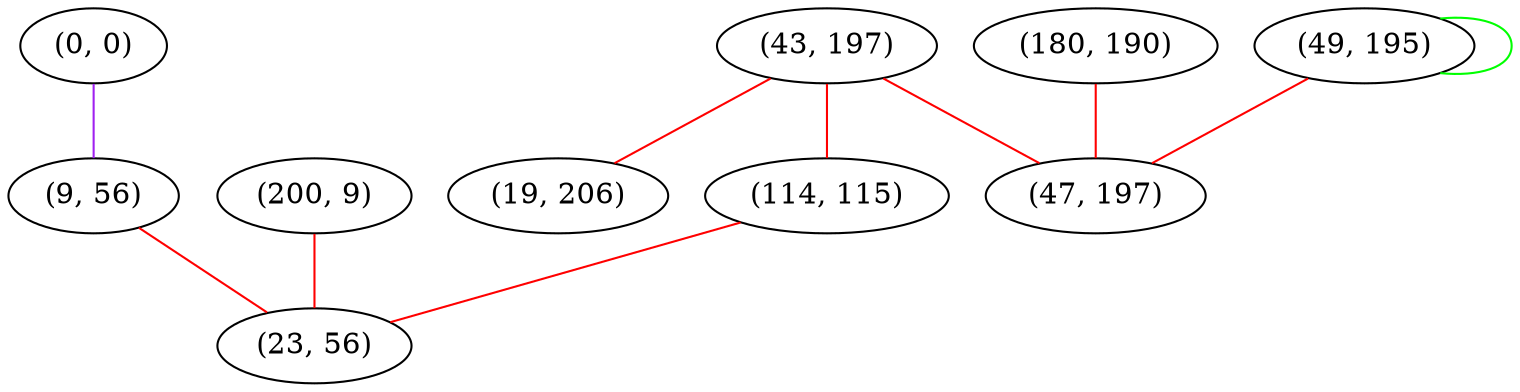 graph "" {
"(0, 0)";
"(43, 197)";
"(180, 190)";
"(19, 206)";
"(200, 9)";
"(49, 195)";
"(114, 115)";
"(9, 56)";
"(47, 197)";
"(23, 56)";
"(0, 0)" -- "(9, 56)"  [color=purple, key=0, weight=4];
"(43, 197)" -- "(47, 197)"  [color=red, key=0, weight=1];
"(43, 197)" -- "(114, 115)"  [color=red, key=0, weight=1];
"(43, 197)" -- "(19, 206)"  [color=red, key=0, weight=1];
"(180, 190)" -- "(47, 197)"  [color=red, key=0, weight=1];
"(200, 9)" -- "(23, 56)"  [color=red, key=0, weight=1];
"(49, 195)" -- "(49, 195)"  [color=green, key=0, weight=2];
"(49, 195)" -- "(47, 197)"  [color=red, key=0, weight=1];
"(114, 115)" -- "(23, 56)"  [color=red, key=0, weight=1];
"(9, 56)" -- "(23, 56)"  [color=red, key=0, weight=1];
}
